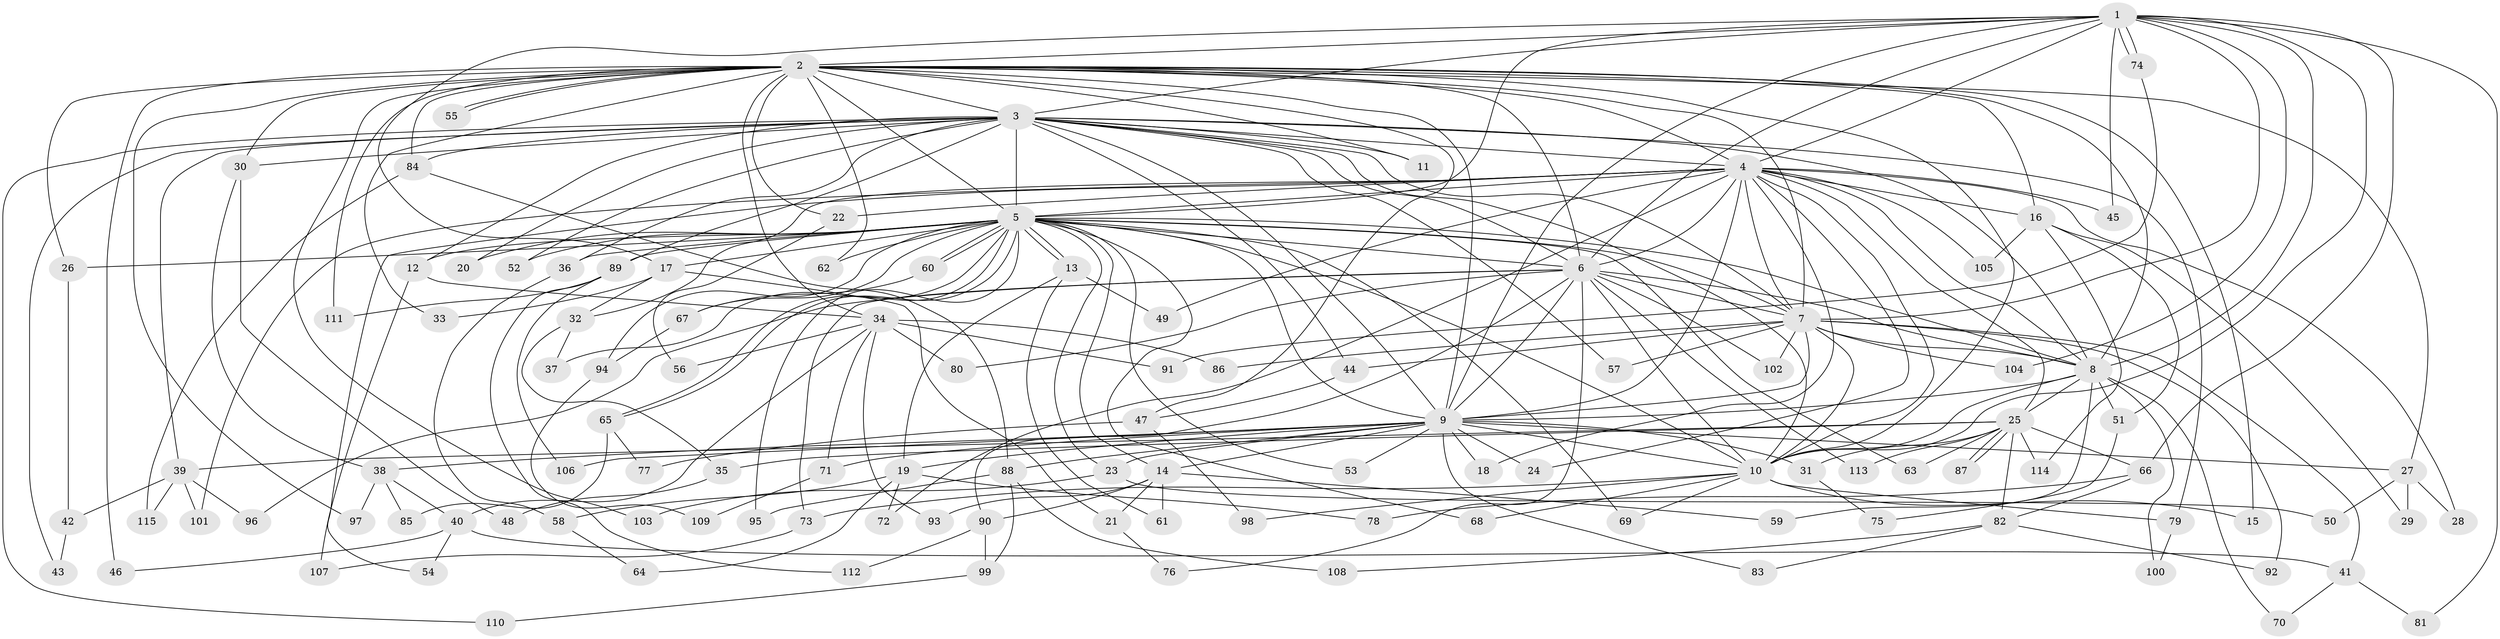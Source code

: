 // coarse degree distribution, {15: 0.017241379310344827, 21: 0.017241379310344827, 24: 0.034482758620689655, 3: 0.2413793103448276, 4: 0.1724137931034483, 5: 0.13793103448275862, 2: 0.20689655172413793, 1: 0.034482758620689655, 19: 0.017241379310344827, 7: 0.017241379310344827, 10: 0.017241379310344827, 9: 0.017241379310344827, 6: 0.017241379310344827, 13: 0.017241379310344827, 11: 0.034482758620689655}
// Generated by graph-tools (version 1.1) at 2025/36/03/04/25 23:36:34]
// undirected, 115 vertices, 255 edges
graph export_dot {
  node [color=gray90,style=filled];
  1;
  2;
  3;
  4;
  5;
  6;
  7;
  8;
  9;
  10;
  11;
  12;
  13;
  14;
  15;
  16;
  17;
  18;
  19;
  20;
  21;
  22;
  23;
  24;
  25;
  26;
  27;
  28;
  29;
  30;
  31;
  32;
  33;
  34;
  35;
  36;
  37;
  38;
  39;
  40;
  41;
  42;
  43;
  44;
  45;
  46;
  47;
  48;
  49;
  50;
  51;
  52;
  53;
  54;
  55;
  56;
  57;
  58;
  59;
  60;
  61;
  62;
  63;
  64;
  65;
  66;
  67;
  68;
  69;
  70;
  71;
  72;
  73;
  74;
  75;
  76;
  77;
  78;
  79;
  80;
  81;
  82;
  83;
  84;
  85;
  86;
  87;
  88;
  89;
  90;
  91;
  92;
  93;
  94;
  95;
  96;
  97;
  98;
  99;
  100;
  101;
  102;
  103;
  104;
  105;
  106;
  107;
  108;
  109;
  110;
  111;
  112;
  113;
  114;
  115;
  1 -- 2;
  1 -- 3;
  1 -- 4;
  1 -- 5;
  1 -- 6;
  1 -- 7;
  1 -- 8;
  1 -- 9;
  1 -- 10;
  1 -- 17;
  1 -- 45;
  1 -- 66;
  1 -- 74;
  1 -- 74;
  1 -- 81;
  1 -- 104;
  2 -- 3;
  2 -- 4;
  2 -- 5;
  2 -- 6;
  2 -- 7;
  2 -- 8;
  2 -- 9;
  2 -- 10;
  2 -- 11;
  2 -- 15;
  2 -- 16;
  2 -- 22;
  2 -- 26;
  2 -- 27;
  2 -- 30;
  2 -- 33;
  2 -- 34;
  2 -- 46;
  2 -- 47;
  2 -- 55;
  2 -- 55;
  2 -- 62;
  2 -- 84;
  2 -- 97;
  2 -- 103;
  2 -- 111;
  3 -- 4;
  3 -- 5;
  3 -- 6;
  3 -- 7;
  3 -- 8;
  3 -- 9;
  3 -- 10;
  3 -- 11;
  3 -- 12;
  3 -- 20;
  3 -- 30;
  3 -- 36;
  3 -- 39;
  3 -- 43;
  3 -- 44;
  3 -- 52;
  3 -- 57;
  3 -- 79;
  3 -- 84;
  3 -- 89;
  3 -- 110;
  4 -- 5;
  4 -- 6;
  4 -- 7;
  4 -- 8;
  4 -- 9;
  4 -- 10;
  4 -- 16;
  4 -- 18;
  4 -- 22;
  4 -- 24;
  4 -- 25;
  4 -- 28;
  4 -- 32;
  4 -- 45;
  4 -- 49;
  4 -- 54;
  4 -- 72;
  4 -- 101;
  4 -- 105;
  5 -- 6;
  5 -- 7;
  5 -- 8;
  5 -- 9;
  5 -- 10;
  5 -- 12;
  5 -- 13;
  5 -- 13;
  5 -- 14;
  5 -- 17;
  5 -- 20;
  5 -- 23;
  5 -- 26;
  5 -- 36;
  5 -- 37;
  5 -- 52;
  5 -- 53;
  5 -- 60;
  5 -- 60;
  5 -- 62;
  5 -- 63;
  5 -- 65;
  5 -- 65;
  5 -- 67;
  5 -- 68;
  5 -- 69;
  5 -- 89;
  5 -- 94;
  5 -- 95;
  6 -- 7;
  6 -- 8;
  6 -- 9;
  6 -- 10;
  6 -- 73;
  6 -- 76;
  6 -- 80;
  6 -- 90;
  6 -- 96;
  6 -- 102;
  6 -- 113;
  7 -- 8;
  7 -- 9;
  7 -- 10;
  7 -- 41;
  7 -- 44;
  7 -- 57;
  7 -- 86;
  7 -- 92;
  7 -- 102;
  7 -- 104;
  8 -- 9;
  8 -- 10;
  8 -- 25;
  8 -- 51;
  8 -- 59;
  8 -- 70;
  8 -- 100;
  9 -- 10;
  9 -- 14;
  9 -- 18;
  9 -- 19;
  9 -- 23;
  9 -- 24;
  9 -- 27;
  9 -- 31;
  9 -- 38;
  9 -- 53;
  9 -- 71;
  9 -- 83;
  9 -- 88;
  9 -- 106;
  10 -- 15;
  10 -- 68;
  10 -- 69;
  10 -- 73;
  10 -- 79;
  10 -- 98;
  12 -- 34;
  12 -- 107;
  13 -- 19;
  13 -- 49;
  13 -- 61;
  14 -- 21;
  14 -- 59;
  14 -- 61;
  14 -- 90;
  14 -- 93;
  16 -- 29;
  16 -- 51;
  16 -- 105;
  16 -- 114;
  17 -- 21;
  17 -- 32;
  17 -- 33;
  19 -- 58;
  19 -- 64;
  19 -- 72;
  19 -- 78;
  21 -- 76;
  22 -- 56;
  23 -- 50;
  23 -- 103;
  25 -- 31;
  25 -- 35;
  25 -- 39;
  25 -- 63;
  25 -- 66;
  25 -- 82;
  25 -- 87;
  25 -- 87;
  25 -- 113;
  25 -- 114;
  26 -- 42;
  27 -- 28;
  27 -- 29;
  27 -- 50;
  30 -- 38;
  30 -- 48;
  31 -- 75;
  32 -- 35;
  32 -- 37;
  34 -- 40;
  34 -- 56;
  34 -- 71;
  34 -- 80;
  34 -- 86;
  34 -- 91;
  34 -- 93;
  35 -- 48;
  36 -- 58;
  38 -- 40;
  38 -- 85;
  38 -- 97;
  39 -- 42;
  39 -- 96;
  39 -- 101;
  39 -- 115;
  40 -- 41;
  40 -- 46;
  40 -- 54;
  41 -- 70;
  41 -- 81;
  42 -- 43;
  44 -- 47;
  47 -- 77;
  47 -- 98;
  51 -- 75;
  58 -- 64;
  60 -- 67;
  65 -- 77;
  65 -- 85;
  66 -- 78;
  66 -- 82;
  67 -- 94;
  71 -- 109;
  73 -- 107;
  74 -- 91;
  79 -- 100;
  82 -- 83;
  82 -- 92;
  82 -- 108;
  84 -- 88;
  84 -- 115;
  88 -- 95;
  88 -- 99;
  88 -- 108;
  89 -- 106;
  89 -- 111;
  89 -- 112;
  90 -- 99;
  90 -- 112;
  94 -- 109;
  99 -- 110;
}
